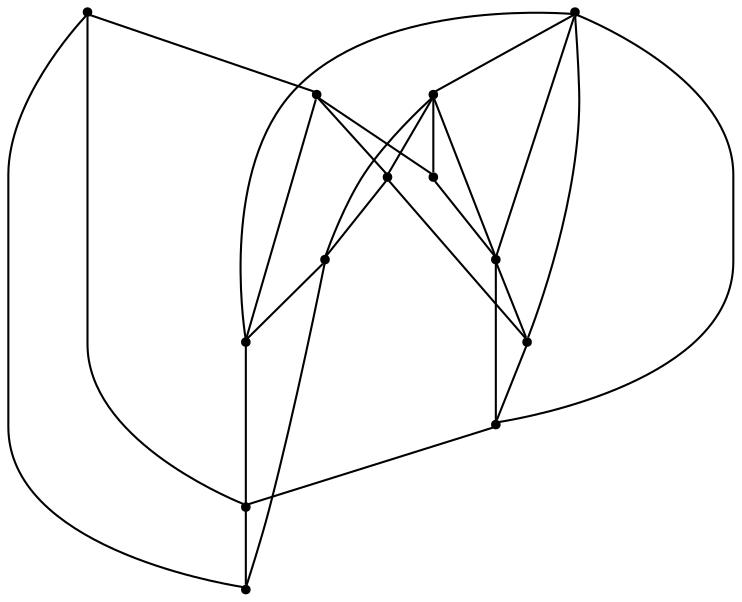 graph {
  node [shape=point,comment="{\"directed\":false,\"doi\":\"10.1007/978-3-031-22203-0_17\",\"figure\":\"3 (1)\"}"]

  v0 [pos="542.3995693178349,495.9466447276392"]
  v1 [pos="613.4944089597227,369.30321497534976"]
  v2 [pos="565.9443414591066,233.575027276186"]
  v3 [pos="304.57767894773986,382.93017305542816"]
  v4 [pos="360.103005796027,422.6023734653394"]
  v5 [pos="466.97418356257117,373.30338613054926"]
  v6 [pos="467.68678716550266,237.24186408254354"]
  v7 [pos="408.96994173585335,534.4108071836101"]
  v8 [pos="453.9348221149612,420.27012991020763"]
  v9 [pos="354.1520519315598,359.6773182774082"]
  v10 [pos="408.36882452625065,373.8036936693219"]
  v11 [pos="297.1479605326035,501.1140305729393"]
  v12 [pos="329.18138900893473,281.2900385904792"]

  v0 -- v7 [id="-1",pos="542.3995693178349,495.9466447276392 527.1451466789501,508.86868850419637 509.49648103383544,519.5236577818937 489.45715630512325,526.2013569243989 464.98152652622707,534.359804826943 436.94065120128437,536.5815541089106 408.96994173585335,534.4108071836101"]
  v3 -- v11 [id="-2",pos="304.57767894773986,382.93017305542816 297.1479605326035,501.1140305729393 297.1479605326035,501.1140305729393 297.1479605326035,501.1140305729393"]
  v5 -- v6 [id="-4",pos="466.97418356257117,373.30338613054926 467.68678716550266,237.24186408254354 467.68678716550266,237.24186408254354 467.68678716550266,237.24186408254354"]
  v12 -- v11 [id="-7",pos="329.18138900893473,281.2900385904792 292.94210446127016,312.57353546658294 264.56343690118666,354.5372200595237 252.97362725942045,389.30623273105243 235.85244307080075,440.6691703810775 255.36962910281426,476.3311292232805 297.1479605326035,501.1140305729393"]
  v12 -- v6 [id="-8",pos="329.18138900893473,281.2900385904792 351.3082326574518,262.1646859567346 376.3724274423447,247.0306883115901 402.3307545295374,239.9509518280787 423.95080564188913,234.05474966595705 446.19310828647235,233.74497012508766 467.68678716550266,237.24186408254354"]
  v4 -- v9 [id="-9",pos="360.103005796027,422.6023734653394 363.09665363694705,402.3314204761966 359.83165137895895,381.0623640921001 354.1520519315598,359.6773182774082"]
  v3 -- v12 [id="-10",pos="304.57767894773986,382.93017305542816 310.17857857278,349.80031399550455 318.37986295115826,315.878661662475 329.18138900893473,281.2900385904792"]
  v3 -- v10 [id="-11",pos="304.57767894773986,382.93017305542816 332.1737486660671,383.72196632853405 366.7709349671424,380.6798383269845 408.36882452625065,373.8036936693219"]
  v3 -- v5 [id="-12",pos="304.57767894773986,382.93017305542816 338.5247690604806,399.182569342753 405.4020751043461,403.974947090708 466.97418356257117,373.30338613054926"]
  v11 -- v7 [id="-13",pos="297.1479605326035,501.1140305729393 300.895779057665,503.31939025314205 304.85356170120735,505.4685331780567 308.9825440243001,507.53196270843665 337.0129202775735,521.5622209840817 372.9332659300635,531.6297253049302 408.96994173585335,534.4108071836101"]
  v11 -- v4 [id="-14",pos="297.1479605326035,501.1140305729393 338.6275527453639,478.78873894730066 355.8176017388852,451.72360964157156 360.103005796027,422.6023734653394"]
  v10 -- v5 [id="-15",pos="408.36882452625065,373.8036936693219 428.832355169597,376.1989426260034 448.2656355068809,375.37650122903244 466.97418356257117,373.30338613054926"]
  v5 -- v1 [id="-16",pos="466.97418356257117,373.30338613054926 519.1915350460181,367.5323396860299 565.8886371880993,352.05643473931326 613.4944089597227,369.30321497534976"]
  v9 -- v12 [id="-17",pos="354.1520519315598,359.6773182774082 347.09444071700113,333.12135121405777 336.2990477024004,306.40062030397587 329.18138900893473,281.2900385904792"]
  v6 -- v1 [id="-18",pos="467.68678716550266,237.24186408254354 514.2421146622014,244.8662593371705 557.275257817178,270.41272024484056 582.8219951815885,295.95916626978425 606.7237976499955,319.8606554538179 615.3254736086833,343.76214463785163 613.4944089597227,369.30321497534976"]
  v8 -- v9 [id="-19",pos="453.9348221149612,420.27012991020763 398.6468549328359,406.30870880070603 365.3873781748714,386.1390596386289 354.1520519315598,359.6773182774082"]
  v8 -- v0 [id="-20",pos="453.9348221149612,420.27012991020763 494.0703688322708,443.1057941412723 523.5584165365726,468.31781585159473 542.3995693178349,495.9466447276392"]
  v4 -- v0 [id="-21",pos="360.103005796027,422.6023734653394 542.3995693178349,495.9466447276392 542.3995693178349,495.9466447276392 542.3995693178349,495.9466447276392"]
  v9 -- v10 [id="-22",pos="354.1520519315598,359.6773182774082 373.07244691395556,367.4796376466777 391.09350619778246,371.7962128068936 408.36882452625065,373.8036936693219"]
  v2 -- v6 [id="-23",pos="565.9443414591066,233.575027276186 508.7018411850964,226.19891686330698 475.94662057947625,227.40746351835446 467.68678716550266,237.24186408254354"]
  v2 -- v1 [id="-24",pos="565.9443414591066,233.575027276186 592.823563047621,266.3715201934485 626.0371925564252,336.7151861820608 613.4944089597227,369.30321497534976"]
  v2 -- v5 [id="-25",pos="565.9443414591066,233.575027276186 573.9872111918949,288.62477729613727 540.9819609278866,335.214963029765 466.97418356257117,373.30338613054926"]
  v2 -- v4 [id="-26",pos="565.9443414591066,233.575027276186 451.2301841508074,299.2930343562205 382.6150702396759,362.3022795773667 360.103005796027,422.6023734653394"]
  v2 -- v3 [id="-27",pos="565.9443414591066,233.575027276186 459.652406486477,234.90842031073737 360.7741656477239,291.12501144341377 304.57767894773986,382.93017305542816"]
  v8 -- v7 [id="-30",pos="453.9348221149612,420.27012991020763 420.27531062125917,464.4005629768425 405.2895553992297,502.447844875595 408.96994173585335,534.4108071836101"]
  v1 -- v0 [id="-31",pos="613.4944089597227,369.30321497534976 612.5112285362204,383.645270228308 608.2103832325986,398.5130005724881 601.4916182061106,414.18489624716847 589.4997761647096,442.18338712040395 569.8053535539512,472.7264575156677 542.3995693178349,495.9466447276392"]
}